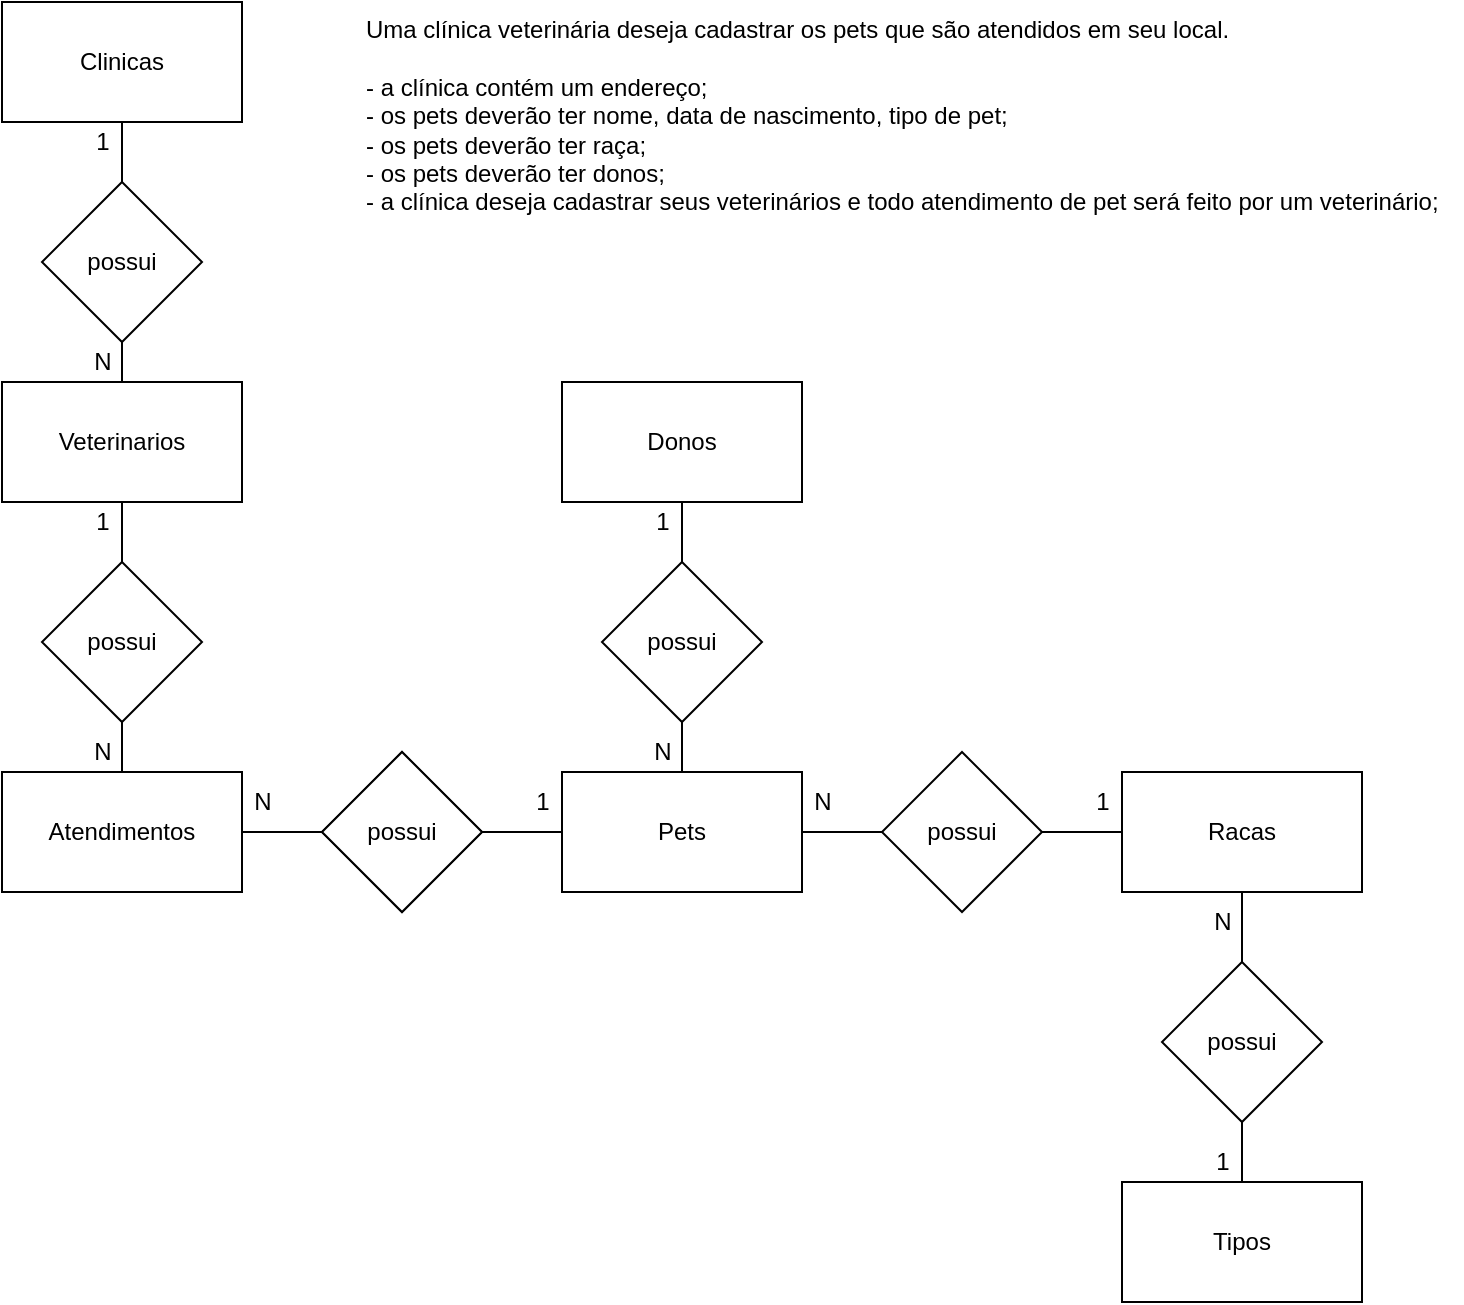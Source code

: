 <mxfile version="14.4.3" type="device" pages="2"><diagram id="Wf85MsNrat1Wqt8MzRXM" name="Conceitual"><mxGraphModel dx="1422" dy="705" grid="1" gridSize="10" guides="1" tooltips="1" connect="1" arrows="1" fold="1" page="1" pageScale="1" pageWidth="827" pageHeight="1169" math="0" shadow="0"><root><mxCell id="0"/><mxCell id="1" parent="0"/><mxCell id="f72I9Sghbr6-gPfEn7Ki-1" value="Uma clínica veterinária deseja cadastrar os pets que são atendidos em seu local.&lt;br&gt;&lt;br&gt;- a clínica contém um endereço;&lt;br&gt;- os pets deverão ter nome, data de nascimento, tipo de pet;&lt;br&gt;- os pets deverão ter raça;&lt;br&gt;- os pets deverão ter donos;&lt;br&gt;- a clínica deseja cadastrar seus veterinários e todo atendimento de pet será feito por um veterinário;" style="text;whiteSpace=wrap;html=1;" parent="1" vertex="1"><mxGeometry x="280" y="210" width="550" height="100" as="geometry"/></mxCell><mxCell id="f72I9Sghbr6-gPfEn7Ki-21" value="" style="edgeStyle=orthogonalEdgeStyle;rounded=0;orthogonalLoop=1;jettySize=auto;html=1;endArrow=none;endFill=0;" parent="1" source="f72I9Sghbr6-gPfEn7Ki-2" target="f72I9Sghbr6-gPfEn7Ki-14" edge="1"><mxGeometry relative="1" as="geometry"/></mxCell><mxCell id="f72I9Sghbr6-gPfEn7Ki-2" value="Clinicas" style="rounded=0;whiteSpace=wrap;html=1;" parent="1" vertex="1"><mxGeometry x="100" y="210" width="120" height="60" as="geometry"/></mxCell><mxCell id="f72I9Sghbr6-gPfEn7Ki-36" value="" style="edgeStyle=orthogonalEdgeStyle;rounded=0;orthogonalLoop=1;jettySize=auto;html=1;endArrow=none;endFill=0;" parent="1" source="f72I9Sghbr6-gPfEn7Ki-3" target="f72I9Sghbr6-gPfEn7Ki-11" edge="1"><mxGeometry relative="1" as="geometry"/></mxCell><mxCell id="f72I9Sghbr6-gPfEn7Ki-38" value="" style="edgeStyle=orthogonalEdgeStyle;rounded=0;orthogonalLoop=1;jettySize=auto;html=1;endArrow=none;endFill=0;" parent="1" source="f72I9Sghbr6-gPfEn7Ki-3" target="f72I9Sghbr6-gPfEn7Ki-18" edge="1"><mxGeometry relative="1" as="geometry"/></mxCell><mxCell id="f72I9Sghbr6-gPfEn7Ki-3" value="Pets" style="rounded=0;whiteSpace=wrap;html=1;" parent="1" vertex="1"><mxGeometry x="380" y="595" width="120" height="60" as="geometry"/></mxCell><mxCell id="f72I9Sghbr6-gPfEn7Ki-4" value="Donos" style="rounded=0;whiteSpace=wrap;html=1;" parent="1" vertex="1"><mxGeometry x="380" y="400" width="120" height="60" as="geometry"/></mxCell><mxCell id="f72I9Sghbr6-gPfEn7Ki-34" value="" style="edgeStyle=orthogonalEdgeStyle;rounded=0;orthogonalLoop=1;jettySize=auto;html=1;endArrow=none;endFill=0;" parent="1" source="f72I9Sghbr6-gPfEn7Ki-5" target="f72I9Sghbr6-gPfEn7Ki-8" edge="1"><mxGeometry relative="1" as="geometry"/></mxCell><mxCell id="f72I9Sghbr6-gPfEn7Ki-5" value="Atendimentos" style="rounded=0;whiteSpace=wrap;html=1;" parent="1" vertex="1"><mxGeometry x="100" y="595" width="120" height="60" as="geometry"/></mxCell><mxCell id="f72I9Sghbr6-gPfEn7Ki-27" value="" style="edgeStyle=orthogonalEdgeStyle;rounded=0;orthogonalLoop=1;jettySize=auto;html=1;endArrow=none;endFill=0;" parent="1" source="f72I9Sghbr6-gPfEn7Ki-6" target="f72I9Sghbr6-gPfEn7Ki-15" edge="1"><mxGeometry relative="1" as="geometry"/></mxCell><mxCell id="f72I9Sghbr6-gPfEn7Ki-6" value="Veterinarios" style="rounded=0;whiteSpace=wrap;html=1;" parent="1" vertex="1"><mxGeometry x="100" y="400" width="120" height="60" as="geometry"/></mxCell><mxCell id="f72I9Sghbr6-gPfEn7Ki-35" value="" style="edgeStyle=orthogonalEdgeStyle;rounded=0;orthogonalLoop=1;jettySize=auto;html=1;endArrow=none;endFill=0;" parent="1" source="f72I9Sghbr6-gPfEn7Ki-8" target="f72I9Sghbr6-gPfEn7Ki-3" edge="1"><mxGeometry relative="1" as="geometry"/></mxCell><mxCell id="f72I9Sghbr6-gPfEn7Ki-8" value="possui" style="rhombus;whiteSpace=wrap;html=1;" parent="1" vertex="1"><mxGeometry x="260" y="585" width="80" height="80" as="geometry"/></mxCell><mxCell id="f72I9Sghbr6-gPfEn7Ki-37" value="" style="edgeStyle=orthogonalEdgeStyle;rounded=0;orthogonalLoop=1;jettySize=auto;html=1;endArrow=none;endFill=0;" parent="1" source="f72I9Sghbr6-gPfEn7Ki-11" target="f72I9Sghbr6-gPfEn7Ki-16" edge="1"><mxGeometry relative="1" as="geometry"/></mxCell><mxCell id="f72I9Sghbr6-gPfEn7Ki-11" value="possui" style="rhombus;whiteSpace=wrap;html=1;" parent="1" vertex="1"><mxGeometry x="540" y="585" width="80" height="80" as="geometry"/></mxCell><mxCell id="f72I9Sghbr6-gPfEn7Ki-26" value="" style="edgeStyle=orthogonalEdgeStyle;rounded=0;orthogonalLoop=1;jettySize=auto;html=1;endArrow=none;endFill=0;" parent="1" source="f72I9Sghbr6-gPfEn7Ki-14" edge="1"><mxGeometry relative="1" as="geometry"><mxPoint x="160" y="400" as="targetPoint"/></mxGeometry></mxCell><mxCell id="f72I9Sghbr6-gPfEn7Ki-14" value="possui" style="rhombus;whiteSpace=wrap;html=1;" parent="1" vertex="1"><mxGeometry x="120" y="300" width="80" height="80" as="geometry"/></mxCell><mxCell id="f72I9Sghbr6-gPfEn7Ki-28" value="" style="edgeStyle=orthogonalEdgeStyle;rounded=0;orthogonalLoop=1;jettySize=auto;html=1;endArrow=none;endFill=0;" parent="1" source="f72I9Sghbr6-gPfEn7Ki-15" target="f72I9Sghbr6-gPfEn7Ki-5" edge="1"><mxGeometry relative="1" as="geometry"/></mxCell><mxCell id="f72I9Sghbr6-gPfEn7Ki-32" value="" style="edgeStyle=orthogonalEdgeStyle;rounded=0;orthogonalLoop=1;jettySize=auto;html=1;endArrow=none;endFill=0;" parent="1" source="f72I9Sghbr6-gPfEn7Ki-15" target="f72I9Sghbr6-gPfEn7Ki-5" edge="1"><mxGeometry relative="1" as="geometry"/></mxCell><mxCell id="f72I9Sghbr6-gPfEn7Ki-15" value="possui" style="rhombus;whiteSpace=wrap;html=1;" parent="1" vertex="1"><mxGeometry x="120" y="490" width="80" height="80" as="geometry"/></mxCell><mxCell id="f72I9Sghbr6-gPfEn7Ki-47" value="" style="edgeStyle=orthogonalEdgeStyle;rounded=0;orthogonalLoop=1;jettySize=auto;html=1;endArrow=none;endFill=0;" parent="1" source="f72I9Sghbr6-gPfEn7Ki-16" target="f72I9Sghbr6-gPfEn7Ki-19" edge="1"><mxGeometry relative="1" as="geometry"/></mxCell><mxCell id="f72I9Sghbr6-gPfEn7Ki-16" value="Racas" style="rounded=0;whiteSpace=wrap;html=1;" parent="1" vertex="1"><mxGeometry x="660" y="595" width="120" height="60" as="geometry"/></mxCell><mxCell id="f72I9Sghbr6-gPfEn7Ki-39" value="" style="edgeStyle=orthogonalEdgeStyle;rounded=0;orthogonalLoop=1;jettySize=auto;html=1;endArrow=none;endFill=0;" parent="1" source="f72I9Sghbr6-gPfEn7Ki-18" target="f72I9Sghbr6-gPfEn7Ki-4" edge="1"><mxGeometry relative="1" as="geometry"/></mxCell><mxCell id="f72I9Sghbr6-gPfEn7Ki-18" value="possui" style="rhombus;whiteSpace=wrap;html=1;" parent="1" vertex="1"><mxGeometry x="400" y="490" width="80" height="80" as="geometry"/></mxCell><mxCell id="f72I9Sghbr6-gPfEn7Ki-48" value="" style="edgeStyle=orthogonalEdgeStyle;rounded=0;orthogonalLoop=1;jettySize=auto;html=1;endArrow=none;endFill=0;" parent="1" source="f72I9Sghbr6-gPfEn7Ki-19" target="f72I9Sghbr6-gPfEn7Ki-20" edge="1"><mxGeometry relative="1" as="geometry"/></mxCell><mxCell id="f72I9Sghbr6-gPfEn7Ki-19" value="possui" style="rhombus;whiteSpace=wrap;html=1;" parent="1" vertex="1"><mxGeometry x="680" y="690" width="80" height="80" as="geometry"/></mxCell><mxCell id="f72I9Sghbr6-gPfEn7Ki-20" value="Tipos" style="rounded=0;whiteSpace=wrap;html=1;" parent="1" vertex="1"><mxGeometry x="660" y="800" width="120" height="60" as="geometry"/></mxCell><mxCell id="f72I9Sghbr6-gPfEn7Ki-29" value="1" style="text;html=1;align=center;verticalAlign=middle;resizable=0;points=[];autosize=1;" parent="1" vertex="1"><mxGeometry x="140" y="270" width="20" height="20" as="geometry"/></mxCell><mxCell id="f72I9Sghbr6-gPfEn7Ki-30" value="N" style="text;html=1;align=center;verticalAlign=middle;resizable=0;points=[];autosize=1;" parent="1" vertex="1"><mxGeometry x="140" y="380" width="20" height="20" as="geometry"/></mxCell><mxCell id="f72I9Sghbr6-gPfEn7Ki-31" value="1" style="text;html=1;align=center;verticalAlign=middle;resizable=0;points=[];autosize=1;" parent="1" vertex="1"><mxGeometry x="140" y="460" width="20" height="20" as="geometry"/></mxCell><mxCell id="f72I9Sghbr6-gPfEn7Ki-33" value="N" style="text;html=1;align=center;verticalAlign=middle;resizable=0;points=[];autosize=1;" parent="1" vertex="1"><mxGeometry x="140" y="575" width="20" height="20" as="geometry"/></mxCell><mxCell id="f72I9Sghbr6-gPfEn7Ki-40" value="1" style="text;html=1;align=center;verticalAlign=middle;resizable=0;points=[];autosize=1;" parent="1" vertex="1"><mxGeometry x="420" y="460" width="20" height="20" as="geometry"/></mxCell><mxCell id="f72I9Sghbr6-gPfEn7Ki-41" value="N" style="text;html=1;align=center;verticalAlign=middle;resizable=0;points=[];autosize=1;" parent="1" vertex="1"><mxGeometry x="420" y="575" width="20" height="20" as="geometry"/></mxCell><mxCell id="f72I9Sghbr6-gPfEn7Ki-42" value="possui" style="rhombus;whiteSpace=wrap;html=1;" parent="1" vertex="1"><mxGeometry x="260" y="585" width="80" height="80" as="geometry"/></mxCell><mxCell id="f72I9Sghbr6-gPfEn7Ki-43" value="N" style="text;html=1;align=center;verticalAlign=middle;resizable=0;points=[];autosize=1;" parent="1" vertex="1"><mxGeometry x="220" y="600" width="20" height="20" as="geometry"/></mxCell><mxCell id="f72I9Sghbr6-gPfEn7Ki-44" value="1" style="text;html=1;align=center;verticalAlign=middle;resizable=0;points=[];autosize=1;" parent="1" vertex="1"><mxGeometry x="360" y="600" width="20" height="20" as="geometry"/></mxCell><mxCell id="f72I9Sghbr6-gPfEn7Ki-45" value="N" style="text;html=1;align=center;verticalAlign=middle;resizable=0;points=[];autosize=1;" parent="1" vertex="1"><mxGeometry x="500" y="600" width="20" height="20" as="geometry"/></mxCell><mxCell id="f72I9Sghbr6-gPfEn7Ki-46" value="1" style="text;html=1;align=center;verticalAlign=middle;resizable=0;points=[];autosize=1;" parent="1" vertex="1"><mxGeometry x="640" y="600" width="20" height="20" as="geometry"/></mxCell><mxCell id="f72I9Sghbr6-gPfEn7Ki-49" value="N" style="text;html=1;align=center;verticalAlign=middle;resizable=0;points=[];autosize=1;" parent="1" vertex="1"><mxGeometry x="700" y="660" width="20" height="20" as="geometry"/></mxCell><mxCell id="f72I9Sghbr6-gPfEn7Ki-50" value="1" style="text;html=1;align=center;verticalAlign=middle;resizable=0;points=[];autosize=1;" parent="1" vertex="1"><mxGeometry x="700" y="780" width="20" height="20" as="geometry"/></mxCell></root></mxGraphModel></diagram><diagram id="KtiCS8P7tdK7FbaeBEFu" name="Logico"><mxGraphModel dx="1422" dy="1874" grid="1" gridSize="10" guides="1" tooltips="1" connect="1" arrows="1" fold="1" page="1" pageScale="1" pageWidth="827" pageHeight="1169" math="0" shadow="0"><root><mxCell id="SHnzsUIOpW3jiLWYgARL-0"/><mxCell id="SHnzsUIOpW3jiLWYgARL-1" parent="SHnzsUIOpW3jiLWYgARL-0"/><mxCell id="IGWcE-KQMmS17hFbjbW4-0" value="Clinicas" style="shape=table;startSize=30;container=1;collapsible=1;childLayout=tableLayout;fixedRows=1;rowLines=0;fontStyle=1;align=center;resizeLast=1;" parent="SHnzsUIOpW3jiLWYgARL-1" vertex="1"><mxGeometry x="60" y="-105" width="180" height="130" as="geometry"/></mxCell><mxCell id="IGWcE-KQMmS17hFbjbW4-1" value="" style="shape=partialRectangle;collapsible=0;dropTarget=0;pointerEvents=0;fillColor=none;top=0;left=0;bottom=1;right=0;points=[[0,0.5],[1,0.5]];portConstraint=eastwest;" parent="IGWcE-KQMmS17hFbjbW4-0" vertex="1"><mxGeometry y="30" width="180" height="30" as="geometry"/></mxCell><mxCell id="IGWcE-KQMmS17hFbjbW4-2" value="PK" style="shape=partialRectangle;connectable=0;fillColor=none;top=0;left=0;bottom=0;right=0;fontStyle=1;overflow=hidden;" parent="IGWcE-KQMmS17hFbjbW4-1" vertex="1"><mxGeometry width="30" height="30" as="geometry"/></mxCell><mxCell id="IGWcE-KQMmS17hFbjbW4-3" value="IdClinica" style="shape=partialRectangle;connectable=0;fillColor=none;top=0;left=0;bottom=0;right=0;align=left;spacingLeft=6;fontStyle=5;overflow=hidden;" parent="IGWcE-KQMmS17hFbjbW4-1" vertex="1"><mxGeometry x="30" width="150" height="30" as="geometry"/></mxCell><mxCell id="IGWcE-KQMmS17hFbjbW4-4" value="" style="shape=partialRectangle;collapsible=0;dropTarget=0;pointerEvents=0;fillColor=none;top=0;left=0;bottom=0;right=0;points=[[0,0.5],[1,0.5]];portConstraint=eastwest;" parent="IGWcE-KQMmS17hFbjbW4-0" vertex="1"><mxGeometry y="60" width="180" height="30" as="geometry"/></mxCell><mxCell id="IGWcE-KQMmS17hFbjbW4-5" value="" style="shape=partialRectangle;connectable=0;fillColor=none;top=0;left=0;bottom=0;right=0;editable=1;overflow=hidden;" parent="IGWcE-KQMmS17hFbjbW4-4" vertex="1"><mxGeometry width="30" height="30" as="geometry"/></mxCell><mxCell id="IGWcE-KQMmS17hFbjbW4-6" value="Nome" style="shape=partialRectangle;connectable=0;fillColor=none;top=0;left=0;bottom=0;right=0;align=left;spacingLeft=6;overflow=hidden;" parent="IGWcE-KQMmS17hFbjbW4-4" vertex="1"><mxGeometry x="30" width="150" height="30" as="geometry"/></mxCell><mxCell id="IGWcE-KQMmS17hFbjbW4-10" value="" style="shape=partialRectangle;collapsible=0;dropTarget=0;pointerEvents=0;fillColor=none;top=0;left=0;bottom=0;right=0;points=[[0,0.5],[1,0.5]];portConstraint=eastwest;" parent="IGWcE-KQMmS17hFbjbW4-0" vertex="1"><mxGeometry y="90" width="180" height="30" as="geometry"/></mxCell><mxCell id="IGWcE-KQMmS17hFbjbW4-11" value="" style="shape=partialRectangle;connectable=0;fillColor=none;top=0;left=0;bottom=0;right=0;editable=1;overflow=hidden;" parent="IGWcE-KQMmS17hFbjbW4-10" vertex="1"><mxGeometry width="30" height="30" as="geometry"/></mxCell><mxCell id="IGWcE-KQMmS17hFbjbW4-12" value="Endereco" style="shape=partialRectangle;connectable=0;fillColor=none;top=0;left=0;bottom=0;right=0;align=left;spacingLeft=6;overflow=hidden;" parent="IGWcE-KQMmS17hFbjbW4-10" vertex="1"><mxGeometry x="30" width="150" height="30" as="geometry"/></mxCell><mxCell id="8B0wSC412neDG-H-mbje-0" value="Veterinarios" style="shape=table;startSize=30;container=1;collapsible=1;childLayout=tableLayout;fixedRows=1;rowLines=0;fontStyle=1;align=center;resizeLast=1;" parent="SHnzsUIOpW3jiLWYgARL-1" vertex="1"><mxGeometry x="360" y="-120" width="180" height="160" as="geometry"/></mxCell><mxCell id="8B0wSC412neDG-H-mbje-1" value="" style="shape=partialRectangle;collapsible=0;dropTarget=0;pointerEvents=0;fillColor=none;top=0;left=0;bottom=0;right=0;points=[[0,0.5],[1,0.5]];portConstraint=eastwest;" parent="8B0wSC412neDG-H-mbje-0" vertex="1"><mxGeometry y="30" width="180" height="30" as="geometry"/></mxCell><mxCell id="8B0wSC412neDG-H-mbje-2" value="PK" style="shape=partialRectangle;connectable=0;fillColor=none;top=0;left=0;bottom=0;right=0;fontStyle=1;overflow=hidden;" parent="8B0wSC412neDG-H-mbje-1" vertex="1"><mxGeometry width="60" height="30" as="geometry"/></mxCell><mxCell id="8B0wSC412neDG-H-mbje-3" value="IdVeterinario" style="shape=partialRectangle;connectable=0;fillColor=none;top=0;left=0;bottom=0;right=0;align=left;spacingLeft=6;fontStyle=5;overflow=hidden;" parent="8B0wSC412neDG-H-mbje-1" vertex="1"><mxGeometry x="60" width="120" height="30" as="geometry"/></mxCell><mxCell id="8B0wSC412neDG-H-mbje-4" value="" style="shape=partialRectangle;collapsible=0;dropTarget=0;pointerEvents=0;fillColor=none;top=0;left=0;bottom=1;right=0;points=[[0,0.5],[1,0.5]];portConstraint=eastwest;" parent="8B0wSC412neDG-H-mbje-0" vertex="1"><mxGeometry y="60" width="180" height="30" as="geometry"/></mxCell><mxCell id="8B0wSC412neDG-H-mbje-5" value="FK1" style="shape=partialRectangle;connectable=0;fillColor=none;top=0;left=0;bottom=0;right=0;fontStyle=1;overflow=hidden;" parent="8B0wSC412neDG-H-mbje-4" vertex="1"><mxGeometry width="60" height="30" as="geometry"/></mxCell><mxCell id="8B0wSC412neDG-H-mbje-6" value="IdClinica" style="shape=partialRectangle;connectable=0;fillColor=none;top=0;left=0;bottom=0;right=0;align=left;spacingLeft=6;fontStyle=5;overflow=hidden;" parent="8B0wSC412neDG-H-mbje-4" vertex="1"><mxGeometry x="60" width="120" height="30" as="geometry"/></mxCell><mxCell id="8B0wSC412neDG-H-mbje-7" value="" style="shape=partialRectangle;collapsible=0;dropTarget=0;pointerEvents=0;fillColor=none;top=0;left=0;bottom=0;right=0;points=[[0,0.5],[1,0.5]];portConstraint=eastwest;" parent="8B0wSC412neDG-H-mbje-0" vertex="1"><mxGeometry y="90" width="180" height="30" as="geometry"/></mxCell><mxCell id="8B0wSC412neDG-H-mbje-8" value="" style="shape=partialRectangle;connectable=0;fillColor=none;top=0;left=0;bottom=0;right=0;editable=1;overflow=hidden;" parent="8B0wSC412neDG-H-mbje-7" vertex="1"><mxGeometry width="60" height="30" as="geometry"/></mxCell><mxCell id="8B0wSC412neDG-H-mbje-9" value="CRMV" style="shape=partialRectangle;connectable=0;fillColor=none;top=0;left=0;bottom=0;right=0;align=left;spacingLeft=6;overflow=hidden;" parent="8B0wSC412neDG-H-mbje-7" vertex="1"><mxGeometry x="60" width="120" height="30" as="geometry"/></mxCell><mxCell id="8B0wSC412neDG-H-mbje-10" value="" style="shape=partialRectangle;collapsible=0;dropTarget=0;pointerEvents=0;fillColor=none;top=0;left=0;bottom=0;right=0;points=[[0,0.5],[1,0.5]];portConstraint=eastwest;" parent="8B0wSC412neDG-H-mbje-0" vertex="1"><mxGeometry y="120" width="180" height="30" as="geometry"/></mxCell><mxCell id="8B0wSC412neDG-H-mbje-11" value="" style="shape=partialRectangle;connectable=0;fillColor=none;top=0;left=0;bottom=0;right=0;editable=1;overflow=hidden;" parent="8B0wSC412neDG-H-mbje-10" vertex="1"><mxGeometry width="60" height="30" as="geometry"/></mxCell><mxCell id="8B0wSC412neDG-H-mbje-12" value="Nome" style="shape=partialRectangle;connectable=0;fillColor=none;top=0;left=0;bottom=0;right=0;align=left;spacingLeft=6;overflow=hidden;" parent="8B0wSC412neDG-H-mbje-10" vertex="1"><mxGeometry x="60" width="120" height="30" as="geometry"/></mxCell><mxCell id="QAFn3m_WuMVHK2PbNYal-0" value="Atendimentos" style="shape=table;startSize=30;container=1;collapsible=1;childLayout=tableLayout;fixedRows=1;rowLines=0;fontStyle=1;align=center;resizeLast=1;" parent="SHnzsUIOpW3jiLWYgARL-1" vertex="1"><mxGeometry x="360" y="80" width="180" height="220" as="geometry"/></mxCell><mxCell id="i4cXfkX4oe5ljegleHvU-33" style="shape=partialRectangle;collapsible=0;dropTarget=0;pointerEvents=0;fillColor=none;top=0;left=0;bottom=0;right=0;points=[[0,0.5],[1,0.5]];portConstraint=eastwest;" parent="QAFn3m_WuMVHK2PbNYal-0" vertex="1"><mxGeometry y="30" width="180" height="30" as="geometry"/></mxCell><mxCell id="i4cXfkX4oe5ljegleHvU-34" value="PK" style="shape=partialRectangle;connectable=0;fillColor=none;top=0;left=0;bottom=0;right=0;fontStyle=1;overflow=hidden;" parent="i4cXfkX4oe5ljegleHvU-33" vertex="1"><mxGeometry width="60" height="30" as="geometry"/></mxCell><mxCell id="i4cXfkX4oe5ljegleHvU-35" value="IdAtendimento" style="shape=partialRectangle;connectable=0;fillColor=none;top=0;left=0;bottom=0;right=0;align=left;spacingLeft=6;fontStyle=5;overflow=hidden;" parent="i4cXfkX4oe5ljegleHvU-33" vertex="1"><mxGeometry x="60" width="120" height="30" as="geometry"/></mxCell><mxCell id="QAFn3m_WuMVHK2PbNYal-1" value="" style="shape=partialRectangle;collapsible=0;dropTarget=0;pointerEvents=0;fillColor=none;top=0;left=0;bottom=0;right=0;points=[[0,0.5],[1,0.5]];portConstraint=eastwest;" parent="QAFn3m_WuMVHK2PbNYal-0" vertex="1"><mxGeometry y="60" width="180" height="30" as="geometry"/></mxCell><mxCell id="QAFn3m_WuMVHK2PbNYal-2" value="FK1" style="shape=partialRectangle;connectable=0;fillColor=none;top=0;left=0;bottom=0;right=0;fontStyle=1;overflow=hidden;" parent="QAFn3m_WuMVHK2PbNYal-1" vertex="1"><mxGeometry width="60" height="30" as="geometry"/></mxCell><mxCell id="QAFn3m_WuMVHK2PbNYal-3" value="IdPet" style="shape=partialRectangle;connectable=0;fillColor=none;top=0;left=0;bottom=0;right=0;align=left;spacingLeft=6;fontStyle=5;overflow=hidden;" parent="QAFn3m_WuMVHK2PbNYal-1" vertex="1"><mxGeometry x="60" width="120" height="30" as="geometry"/></mxCell><mxCell id="QAFn3m_WuMVHK2PbNYal-4" value="" style="shape=partialRectangle;collapsible=0;dropTarget=0;pointerEvents=0;fillColor=none;top=0;left=0;bottom=1;right=0;points=[[0,0.5],[1,0.5]];portConstraint=eastwest;" parent="QAFn3m_WuMVHK2PbNYal-0" vertex="1"><mxGeometry y="90" width="180" height="30" as="geometry"/></mxCell><mxCell id="QAFn3m_WuMVHK2PbNYal-5" value="FK2" style="shape=partialRectangle;connectable=0;fillColor=none;top=0;left=0;bottom=0;right=0;fontStyle=1;overflow=hidden;" parent="QAFn3m_WuMVHK2PbNYal-4" vertex="1"><mxGeometry width="60" height="30" as="geometry"/></mxCell><mxCell id="QAFn3m_WuMVHK2PbNYal-6" value="IdVeterinario" style="shape=partialRectangle;connectable=0;fillColor=none;top=0;left=0;bottom=0;right=0;align=left;spacingLeft=6;fontStyle=5;overflow=hidden;" parent="QAFn3m_WuMVHK2PbNYal-4" vertex="1"><mxGeometry x="60" width="120" height="30" as="geometry"/></mxCell><mxCell id="QAFn3m_WuMVHK2PbNYal-7" value="" style="shape=partialRectangle;collapsible=0;dropTarget=0;pointerEvents=0;fillColor=none;top=0;left=0;bottom=0;right=0;points=[[0,0.5],[1,0.5]];portConstraint=eastwest;" parent="QAFn3m_WuMVHK2PbNYal-0" vertex="1"><mxGeometry y="120" width="180" height="30" as="geometry"/></mxCell><mxCell id="QAFn3m_WuMVHK2PbNYal-8" value="" style="shape=partialRectangle;connectable=0;fillColor=none;top=0;left=0;bottom=0;right=0;editable=1;overflow=hidden;" parent="QAFn3m_WuMVHK2PbNYal-7" vertex="1"><mxGeometry width="60" height="30" as="geometry"/></mxCell><mxCell id="QAFn3m_WuMVHK2PbNYal-9" value="Servico" style="shape=partialRectangle;connectable=0;fillColor=none;top=0;left=0;bottom=0;right=0;align=left;spacingLeft=6;overflow=hidden;" parent="QAFn3m_WuMVHK2PbNYal-7" vertex="1"><mxGeometry x="60" width="120" height="30" as="geometry"/></mxCell><mxCell id="QAFn3m_WuMVHK2PbNYal-10" value="" style="shape=partialRectangle;collapsible=0;dropTarget=0;pointerEvents=0;fillColor=none;top=0;left=0;bottom=0;right=0;points=[[0,0.5],[1,0.5]];portConstraint=eastwest;" parent="QAFn3m_WuMVHK2PbNYal-0" vertex="1"><mxGeometry y="150" width="180" height="30" as="geometry"/></mxCell><mxCell id="QAFn3m_WuMVHK2PbNYal-11" value="" style="shape=partialRectangle;connectable=0;fillColor=none;top=0;left=0;bottom=0;right=0;editable=1;overflow=hidden;" parent="QAFn3m_WuMVHK2PbNYal-10" vertex="1"><mxGeometry width="60" height="30" as="geometry"/></mxCell><mxCell id="QAFn3m_WuMVHK2PbNYal-12" value="DataAtendimento" style="shape=partialRectangle;connectable=0;fillColor=none;top=0;left=0;bottom=0;right=0;align=left;spacingLeft=6;overflow=hidden;" parent="QAFn3m_WuMVHK2PbNYal-10" vertex="1"><mxGeometry x="60" width="120" height="30" as="geometry"/></mxCell><mxCell id="i4cXfkX4oe5ljegleHvU-36" style="shape=partialRectangle;collapsible=0;dropTarget=0;pointerEvents=0;fillColor=none;top=0;left=0;bottom=0;right=0;points=[[0,0.5],[1,0.5]];portConstraint=eastwest;" parent="QAFn3m_WuMVHK2PbNYal-0" vertex="1"><mxGeometry y="180" width="180" height="30" as="geometry"/></mxCell><mxCell id="i4cXfkX4oe5ljegleHvU-37" style="shape=partialRectangle;connectable=0;fillColor=none;top=0;left=0;bottom=0;right=0;editable=1;overflow=hidden;" parent="i4cXfkX4oe5ljegleHvU-36" vertex="1"><mxGeometry width="60" height="30" as="geometry"/></mxCell><mxCell id="i4cXfkX4oe5ljegleHvU-38" value="ValorConsulta" style="shape=partialRectangle;connectable=0;fillColor=none;top=0;left=0;bottom=0;right=0;align=left;spacingLeft=6;overflow=hidden;" parent="i4cXfkX4oe5ljegleHvU-36" vertex="1"><mxGeometry x="60" width="120" height="30" as="geometry"/></mxCell><mxCell id="J6AHkfObhh0HohC2SndK-13" value="Racas" style="shape=table;startSize=30;container=1;collapsible=1;childLayout=tableLayout;fixedRows=1;rowLines=0;fontStyle=1;align=center;resizeLast=1;" parent="SHnzsUIOpW3jiLWYgARL-1" vertex="1"><mxGeometry x="60" y="340" width="180" height="130" as="geometry"/></mxCell><mxCell id="J6AHkfObhh0HohC2SndK-14" value="" style="shape=partialRectangle;collapsible=0;dropTarget=0;pointerEvents=0;fillColor=none;top=0;left=0;bottom=0;right=0;points=[[0,0.5],[1,0.5]];portConstraint=eastwest;" parent="J6AHkfObhh0HohC2SndK-13" vertex="1"><mxGeometry y="30" width="180" height="30" as="geometry"/></mxCell><mxCell id="J6AHkfObhh0HohC2SndK-15" value="PK" style="shape=partialRectangle;connectable=0;fillColor=none;top=0;left=0;bottom=0;right=0;fontStyle=1;overflow=hidden;" parent="J6AHkfObhh0HohC2SndK-14" vertex="1"><mxGeometry width="60" height="30" as="geometry"/></mxCell><mxCell id="J6AHkfObhh0HohC2SndK-16" value="IdRaca" style="shape=partialRectangle;connectable=0;fillColor=none;top=0;left=0;bottom=0;right=0;align=left;spacingLeft=6;fontStyle=5;overflow=hidden;" parent="J6AHkfObhh0HohC2SndK-14" vertex="1"><mxGeometry x="60" width="120" height="30" as="geometry"/></mxCell><mxCell id="J6AHkfObhh0HohC2SndK-17" value="" style="shape=partialRectangle;collapsible=0;dropTarget=0;pointerEvents=0;fillColor=none;top=0;left=0;bottom=1;right=0;points=[[0,0.5],[1,0.5]];portConstraint=eastwest;" parent="J6AHkfObhh0HohC2SndK-13" vertex="1"><mxGeometry y="60" width="180" height="30" as="geometry"/></mxCell><mxCell id="J6AHkfObhh0HohC2SndK-18" value="FK1" style="shape=partialRectangle;connectable=0;fillColor=none;top=0;left=0;bottom=0;right=0;fontStyle=1;overflow=hidden;" parent="J6AHkfObhh0HohC2SndK-17" vertex="1"><mxGeometry width="60" height="30" as="geometry"/></mxCell><mxCell id="J6AHkfObhh0HohC2SndK-19" value="IdTipo" style="shape=partialRectangle;connectable=0;fillColor=none;top=0;left=0;bottom=0;right=0;align=left;spacingLeft=6;fontStyle=5;overflow=hidden;" parent="J6AHkfObhh0HohC2SndK-17" vertex="1"><mxGeometry x="60" width="120" height="30" as="geometry"/></mxCell><mxCell id="J6AHkfObhh0HohC2SndK-20" value="" style="shape=partialRectangle;collapsible=0;dropTarget=0;pointerEvents=0;fillColor=none;top=0;left=0;bottom=0;right=0;points=[[0,0.5],[1,0.5]];portConstraint=eastwest;" parent="J6AHkfObhh0HohC2SndK-13" vertex="1"><mxGeometry y="90" width="180" height="30" as="geometry"/></mxCell><mxCell id="J6AHkfObhh0HohC2SndK-21" value="" style="shape=partialRectangle;connectable=0;fillColor=none;top=0;left=0;bottom=0;right=0;editable=1;overflow=hidden;" parent="J6AHkfObhh0HohC2SndK-20" vertex="1"><mxGeometry width="60" height="30" as="geometry"/></mxCell><mxCell id="J6AHkfObhh0HohC2SndK-22" value="NomeRaca" style="shape=partialRectangle;connectable=0;fillColor=none;top=0;left=0;bottom=0;right=0;align=left;spacingLeft=6;overflow=hidden;" parent="J6AHkfObhh0HohC2SndK-20" vertex="1"><mxGeometry x="60" width="120" height="30" as="geometry"/></mxCell><mxCell id="J6AHkfObhh0HohC2SndK-26" value="Pets" style="shape=table;startSize=30;container=1;collapsible=1;childLayout=tableLayout;fixedRows=1;rowLines=0;fontStyle=1;align=center;resizeLast=1;" parent="SHnzsUIOpW3jiLWYgARL-1" vertex="1"><mxGeometry x="60" y="80" width="180" height="220" as="geometry"/></mxCell><mxCell id="i4cXfkX4oe5ljegleHvU-27" style="shape=partialRectangle;collapsible=0;dropTarget=0;pointerEvents=0;fillColor=none;top=0;left=0;bottom=0;right=0;points=[[0,0.5],[1,0.5]];portConstraint=eastwest;" parent="J6AHkfObhh0HohC2SndK-26" vertex="1"><mxGeometry y="30" width="180" height="30" as="geometry"/></mxCell><mxCell id="i4cXfkX4oe5ljegleHvU-28" value="PK" style="shape=partialRectangle;connectable=0;fillColor=none;top=0;left=0;bottom=0;right=0;fontStyle=1;overflow=hidden;" parent="i4cXfkX4oe5ljegleHvU-27" vertex="1"><mxGeometry width="60" height="30" as="geometry"/></mxCell><mxCell id="i4cXfkX4oe5ljegleHvU-29" value="IdPet" style="shape=partialRectangle;connectable=0;fillColor=none;top=0;left=0;bottom=0;right=0;align=left;spacingLeft=6;fontStyle=5;overflow=hidden;" parent="i4cXfkX4oe5ljegleHvU-27" vertex="1"><mxGeometry x="60" width="120" height="30" as="geometry"/></mxCell><mxCell id="J6AHkfObhh0HohC2SndK-27" value="" style="shape=partialRectangle;collapsible=0;dropTarget=0;pointerEvents=0;fillColor=none;top=0;left=0;bottom=0;right=0;points=[[0,0.5],[1,0.5]];portConstraint=eastwest;" parent="J6AHkfObhh0HohC2SndK-26" vertex="1"><mxGeometry y="60" width="180" height="30" as="geometry"/></mxCell><mxCell id="J6AHkfObhh0HohC2SndK-28" value="FK1" style="shape=partialRectangle;connectable=0;fillColor=none;top=0;left=0;bottom=0;right=0;fontStyle=1;overflow=hidden;" parent="J6AHkfObhh0HohC2SndK-27" vertex="1"><mxGeometry width="60" height="30" as="geometry"/></mxCell><mxCell id="J6AHkfObhh0HohC2SndK-29" value="IdDono" style="shape=partialRectangle;connectable=0;fillColor=none;top=0;left=0;bottom=0;right=0;align=left;spacingLeft=6;fontStyle=5;overflow=hidden;" parent="J6AHkfObhh0HohC2SndK-27" vertex="1"><mxGeometry x="60" width="120" height="30" as="geometry"/></mxCell><mxCell id="J6AHkfObhh0HohC2SndK-30" value="" style="shape=partialRectangle;collapsible=0;dropTarget=0;pointerEvents=0;fillColor=none;top=0;left=0;bottom=1;right=0;points=[[0,0.5],[1,0.5]];portConstraint=eastwest;" parent="J6AHkfObhh0HohC2SndK-26" vertex="1"><mxGeometry y="90" width="180" height="30" as="geometry"/></mxCell><mxCell id="J6AHkfObhh0HohC2SndK-31" value="FK2" style="shape=partialRectangle;connectable=0;fillColor=none;top=0;left=0;bottom=0;right=0;fontStyle=1;overflow=hidden;" parent="J6AHkfObhh0HohC2SndK-30" vertex="1"><mxGeometry width="60" height="30" as="geometry"/></mxCell><mxCell id="J6AHkfObhh0HohC2SndK-32" value="IdRaca" style="shape=partialRectangle;connectable=0;fillColor=none;top=0;left=0;bottom=0;right=0;align=left;spacingLeft=6;fontStyle=5;overflow=hidden;" parent="J6AHkfObhh0HohC2SndK-30" vertex="1"><mxGeometry x="60" width="120" height="30" as="geometry"/></mxCell><mxCell id="J6AHkfObhh0HohC2SndK-33" value="" style="shape=partialRectangle;collapsible=0;dropTarget=0;pointerEvents=0;fillColor=none;top=0;left=0;bottom=0;right=0;points=[[0,0.5],[1,0.5]];portConstraint=eastwest;" parent="J6AHkfObhh0HohC2SndK-26" vertex="1"><mxGeometry y="120" width="180" height="30" as="geometry"/></mxCell><mxCell id="J6AHkfObhh0HohC2SndK-34" value="" style="shape=partialRectangle;connectable=0;fillColor=none;top=0;left=0;bottom=0;right=0;editable=1;overflow=hidden;" parent="J6AHkfObhh0HohC2SndK-33" vertex="1"><mxGeometry width="60" height="30" as="geometry"/></mxCell><mxCell id="J6AHkfObhh0HohC2SndK-35" value="Nome" style="shape=partialRectangle;connectable=0;fillColor=none;top=0;left=0;bottom=0;right=0;align=left;spacingLeft=6;overflow=hidden;" parent="J6AHkfObhh0HohC2SndK-33" vertex="1"><mxGeometry x="60" width="120" height="30" as="geometry"/></mxCell><mxCell id="J6AHkfObhh0HohC2SndK-36" value="" style="shape=partialRectangle;collapsible=0;dropTarget=0;pointerEvents=0;fillColor=none;top=0;left=0;bottom=0;right=0;points=[[0,0.5],[1,0.5]];portConstraint=eastwest;" parent="J6AHkfObhh0HohC2SndK-26" vertex="1"><mxGeometry y="150" width="180" height="30" as="geometry"/></mxCell><mxCell id="J6AHkfObhh0HohC2SndK-37" value="" style="shape=partialRectangle;connectable=0;fillColor=none;top=0;left=0;bottom=0;right=0;editable=1;overflow=hidden;" parent="J6AHkfObhh0HohC2SndK-36" vertex="1"><mxGeometry width="60" height="30" as="geometry"/></mxCell><mxCell id="J6AHkfObhh0HohC2SndK-38" value="DataNascimento" style="shape=partialRectangle;connectable=0;fillColor=none;top=0;left=0;bottom=0;right=0;align=left;spacingLeft=6;overflow=hidden;" parent="J6AHkfObhh0HohC2SndK-36" vertex="1"><mxGeometry x="60" width="120" height="30" as="geometry"/></mxCell><mxCell id="i4cXfkX4oe5ljegleHvU-30" style="shape=partialRectangle;collapsible=0;dropTarget=0;pointerEvents=0;fillColor=none;top=0;left=0;bottom=0;right=0;points=[[0,0.5],[1,0.5]];portConstraint=eastwest;" parent="J6AHkfObhh0HohC2SndK-26" vertex="1"><mxGeometry y="180" width="180" height="30" as="geometry"/></mxCell><mxCell id="i4cXfkX4oe5ljegleHvU-31" style="shape=partialRectangle;connectable=0;fillColor=none;top=0;left=0;bottom=0;right=0;editable=1;overflow=hidden;" parent="i4cXfkX4oe5ljegleHvU-30" vertex="1"><mxGeometry width="60" height="30" as="geometry"/></mxCell><mxCell id="i4cXfkX4oe5ljegleHvU-32" value="Telefone" style="shape=partialRectangle;connectable=0;fillColor=none;top=0;left=0;bottom=0;right=0;align=left;spacingLeft=6;overflow=hidden;" parent="i4cXfkX4oe5ljegleHvU-30" vertex="1"><mxGeometry x="60" width="120" height="30" as="geometry"/></mxCell><mxCell id="i4cXfkX4oe5ljegleHvU-0" value="Tipos" style="shape=table;startSize=30;container=1;collapsible=1;childLayout=tableLayout;fixedRows=1;rowLines=0;fontStyle=1;align=center;resizeLast=1;" parent="SHnzsUIOpW3jiLWYgARL-1" vertex="1"><mxGeometry x="60" y="500" width="180" height="100" as="geometry"/></mxCell><mxCell id="i4cXfkX4oe5ljegleHvU-1" value="" style="shape=partialRectangle;collapsible=0;dropTarget=0;pointerEvents=0;fillColor=none;top=0;left=0;bottom=1;right=0;points=[[0,0.5],[1,0.5]];portConstraint=eastwest;" parent="i4cXfkX4oe5ljegleHvU-0" vertex="1"><mxGeometry y="30" width="180" height="30" as="geometry"/></mxCell><mxCell id="i4cXfkX4oe5ljegleHvU-2" value="PK" style="shape=partialRectangle;connectable=0;fillColor=none;top=0;left=0;bottom=0;right=0;fontStyle=1;overflow=hidden;" parent="i4cXfkX4oe5ljegleHvU-1" vertex="1"><mxGeometry width="30" height="30" as="geometry"/></mxCell><mxCell id="i4cXfkX4oe5ljegleHvU-3" value="IdTipo" style="shape=partialRectangle;connectable=0;fillColor=none;top=0;left=0;bottom=0;right=0;align=left;spacingLeft=6;fontStyle=5;overflow=hidden;" parent="i4cXfkX4oe5ljegleHvU-1" vertex="1"><mxGeometry x="30" width="150" height="30" as="geometry"/></mxCell><mxCell id="i4cXfkX4oe5ljegleHvU-4" value="" style="shape=partialRectangle;collapsible=0;dropTarget=0;pointerEvents=0;fillColor=none;top=0;left=0;bottom=0;right=0;points=[[0,0.5],[1,0.5]];portConstraint=eastwest;" parent="i4cXfkX4oe5ljegleHvU-0" vertex="1"><mxGeometry y="60" width="180" height="30" as="geometry"/></mxCell><mxCell id="i4cXfkX4oe5ljegleHvU-5" value="" style="shape=partialRectangle;connectable=0;fillColor=none;top=0;left=0;bottom=0;right=0;editable=1;overflow=hidden;" parent="i4cXfkX4oe5ljegleHvU-4" vertex="1"><mxGeometry width="30" height="30" as="geometry"/></mxCell><mxCell id="i4cXfkX4oe5ljegleHvU-6" value="TipoPet" style="shape=partialRectangle;connectable=0;fillColor=none;top=0;left=0;bottom=0;right=0;align=left;spacingLeft=6;overflow=hidden;" parent="i4cXfkX4oe5ljegleHvU-4" vertex="1"><mxGeometry x="30" width="150" height="30" as="geometry"/></mxCell><mxCell id="i4cXfkX4oe5ljegleHvU-14" value="Donos" style="shape=table;startSize=30;container=1;collapsible=1;childLayout=tableLayout;fixedRows=1;rowLines=0;fontStyle=1;align=center;resizeLast=1;" parent="SHnzsUIOpW3jiLWYgARL-1" vertex="1"><mxGeometry x="360" y="340" width="180" height="100" as="geometry"/></mxCell><mxCell id="i4cXfkX4oe5ljegleHvU-15" value="" style="shape=partialRectangle;collapsible=0;dropTarget=0;pointerEvents=0;fillColor=none;top=0;left=0;bottom=1;right=0;points=[[0,0.5],[1,0.5]];portConstraint=eastwest;" parent="i4cXfkX4oe5ljegleHvU-14" vertex="1"><mxGeometry y="30" width="180" height="30" as="geometry"/></mxCell><mxCell id="i4cXfkX4oe5ljegleHvU-16" value="PK" style="shape=partialRectangle;connectable=0;fillColor=none;top=0;left=0;bottom=0;right=0;fontStyle=1;overflow=hidden;" parent="i4cXfkX4oe5ljegleHvU-15" vertex="1"><mxGeometry width="30" height="30" as="geometry"/></mxCell><mxCell id="i4cXfkX4oe5ljegleHvU-17" value="IdDono" style="shape=partialRectangle;connectable=0;fillColor=none;top=0;left=0;bottom=0;right=0;align=left;spacingLeft=6;fontStyle=5;overflow=hidden;" parent="i4cXfkX4oe5ljegleHvU-15" vertex="1"><mxGeometry x="30" width="150" height="30" as="geometry"/></mxCell><mxCell id="i4cXfkX4oe5ljegleHvU-18" value="" style="shape=partialRectangle;collapsible=0;dropTarget=0;pointerEvents=0;fillColor=none;top=0;left=0;bottom=0;right=0;points=[[0,0.5],[1,0.5]];portConstraint=eastwest;" parent="i4cXfkX4oe5ljegleHvU-14" vertex="1"><mxGeometry y="60" width="180" height="30" as="geometry"/></mxCell><mxCell id="i4cXfkX4oe5ljegleHvU-19" value="" style="shape=partialRectangle;connectable=0;fillColor=none;top=0;left=0;bottom=0;right=0;editable=1;overflow=hidden;" parent="i4cXfkX4oe5ljegleHvU-18" vertex="1"><mxGeometry width="30" height="30" as="geometry"/></mxCell><mxCell id="i4cXfkX4oe5ljegleHvU-20" value="Nome" style="shape=partialRectangle;connectable=0;fillColor=none;top=0;left=0;bottom=0;right=0;align=left;spacingLeft=6;overflow=hidden;" parent="i4cXfkX4oe5ljegleHvU-18" vertex="1"><mxGeometry x="30" width="150" height="30" as="geometry"/></mxCell><mxCell id="i4cXfkX4oe5ljegleHvU-41" value="" style="edgeStyle=entityRelationEdgeStyle;fontSize=12;html=1;endArrow=ERoneToMany;entryX=0;entryY=0.5;entryDx=0;entryDy=0;" parent="SHnzsUIOpW3jiLWYgARL-1" source="IGWcE-KQMmS17hFbjbW4-1" target="8B0wSC412neDG-H-mbje-4" edge="1"><mxGeometry width="100" height="100" relative="1" as="geometry"><mxPoint x="170" y="270" as="sourcePoint"/><mxPoint x="270" y="170" as="targetPoint"/></mxGeometry></mxCell><mxCell id="i4cXfkX4oe5ljegleHvU-43" value="" style="edgeStyle=entityRelationEdgeStyle;fontSize=12;html=1;endArrow=ERoneToMany;exitX=0;exitY=0.5;exitDx=0;exitDy=0;entryX=1;entryY=0.5;entryDx=0;entryDy=0;" parent="SHnzsUIOpW3jiLWYgARL-1" source="i4cXfkX4oe5ljegleHvU-15" target="J6AHkfObhh0HohC2SndK-27" edge="1"><mxGeometry width="100" height="100" relative="1" as="geometry"><mxPoint x="170" y="270" as="sourcePoint"/><mxPoint x="270" y="170" as="targetPoint"/></mxGeometry></mxCell><mxCell id="i4cXfkX4oe5ljegleHvU-44" value="" style="edgeStyle=entityRelationEdgeStyle;fontSize=12;html=1;endArrow=ERoneToMany;exitX=1;exitY=0.5;exitDx=0;exitDy=0;entryX=1;entryY=0.5;entryDx=0;entryDy=0;" parent="SHnzsUIOpW3jiLWYgARL-1" source="i4cXfkX4oe5ljegleHvU-1" target="J6AHkfObhh0HohC2SndK-17" edge="1"><mxGeometry width="100" height="100" relative="1" as="geometry"><mxPoint x="170" y="400" as="sourcePoint"/><mxPoint x="270" y="300" as="targetPoint"/></mxGeometry></mxCell><mxCell id="i4cXfkX4oe5ljegleHvU-45" value="" style="edgeStyle=entityRelationEdgeStyle;fontSize=12;html=1;endArrow=ERoneToMany;exitX=1;exitY=0.5;exitDx=0;exitDy=0;entryX=1;entryY=0.5;entryDx=0;entryDy=0;" parent="SHnzsUIOpW3jiLWYgARL-1" source="J6AHkfObhh0HohC2SndK-14" target="J6AHkfObhh0HohC2SndK-30" edge="1"><mxGeometry width="100" height="100" relative="1" as="geometry"><mxPoint x="170" y="300" as="sourcePoint"/><mxPoint x="270" y="200" as="targetPoint"/></mxGeometry></mxCell><mxCell id="i4cXfkX4oe5ljegleHvU-46" value="" style="edgeStyle=entityRelationEdgeStyle;fontSize=12;html=1;endArrow=ERoneToMany;exitX=1;exitY=0.5;exitDx=0;exitDy=0;entryX=0;entryY=0.5;entryDx=0;entryDy=0;" parent="SHnzsUIOpW3jiLWYgARL-1" source="i4cXfkX4oe5ljegleHvU-27" target="QAFn3m_WuMVHK2PbNYal-1" edge="1"><mxGeometry width="100" height="100" relative="1" as="geometry"><mxPoint x="170" y="300" as="sourcePoint"/><mxPoint x="270" y="200" as="targetPoint"/></mxGeometry></mxCell><mxCell id="lr2dmQFUA2UQqmo4WLx2-0" value="" style="edgeStyle=entityRelationEdgeStyle;fontSize=12;html=1;endArrow=ERoneToMany;exitX=1;exitY=0.5;exitDx=0;exitDy=0;" parent="SHnzsUIOpW3jiLWYgARL-1" source="8B0wSC412neDG-H-mbje-1" target="QAFn3m_WuMVHK2PbNYal-4" edge="1"><mxGeometry width="100" height="100" relative="1" as="geometry"><mxPoint x="170" y="300" as="sourcePoint"/><mxPoint x="270" y="200" as="targetPoint"/></mxGeometry></mxCell></root></mxGraphModel></diagram></mxfile>